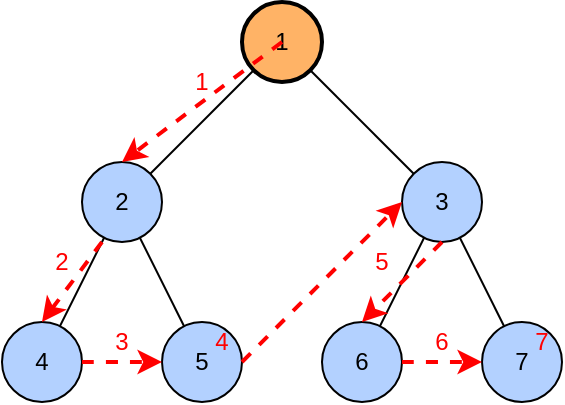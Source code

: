 <mxfile version="24.8.3">
  <diagram name="Page-1" id="yh3LSzfdXJZ1UXKzzY_M">
    <mxGraphModel dx="1434" dy="783" grid="1" gridSize="10" guides="1" tooltips="1" connect="1" arrows="1" fold="1" page="1" pageScale="1" pageWidth="827" pageHeight="1169" math="0" shadow="0">
      <root>
        <mxCell id="0" />
        <mxCell id="1" parent="0" />
        <mxCell id="q2aVDOVyJW9dyp2MJ7Qh-1" value="1" style="ellipse;whiteSpace=wrap;html=1;aspect=fixed;fillColor=#FFB366;strokeWidth=2;" vertex="1" parent="1">
          <mxGeometry x="360" y="80" width="40" height="40" as="geometry" />
        </mxCell>
        <mxCell id="q2aVDOVyJW9dyp2MJ7Qh-2" value="2" style="ellipse;whiteSpace=wrap;html=1;aspect=fixed;fillColor=#B3D1FF;" vertex="1" parent="1">
          <mxGeometry x="280" y="160" width="40" height="40" as="geometry" />
        </mxCell>
        <mxCell id="q2aVDOVyJW9dyp2MJ7Qh-3" value="3" style="ellipse;whiteSpace=wrap;html=1;aspect=fixed;fillColor=#B3D1FF;" vertex="1" parent="1">
          <mxGeometry x="440" y="160" width="40" height="40" as="geometry" />
        </mxCell>
        <mxCell id="q2aVDOVyJW9dyp2MJ7Qh-4" value="4" style="ellipse;whiteSpace=wrap;html=1;aspect=fixed;fillColor=#B3D1FF;" vertex="1" parent="1">
          <mxGeometry x="240" y="240" width="40" height="40" as="geometry" />
        </mxCell>
        <mxCell id="q2aVDOVyJW9dyp2MJ7Qh-5" value="5" style="ellipse;whiteSpace=wrap;html=1;aspect=fixed;fillColor=#B3D1FF;" vertex="1" parent="1">
          <mxGeometry x="320" y="240" width="40" height="40" as="geometry" />
        </mxCell>
        <mxCell id="q2aVDOVyJW9dyp2MJ7Qh-6" value="6" style="ellipse;whiteSpace=wrap;html=1;aspect=fixed;fillColor=#B3D1FF;" vertex="1" parent="1">
          <mxGeometry x="400" y="240" width="40" height="40" as="geometry" />
        </mxCell>
        <mxCell id="q2aVDOVyJW9dyp2MJ7Qh-7" value="7" style="ellipse;whiteSpace=wrap;html=1;aspect=fixed;fillColor=#B3D1FF;" vertex="1" parent="1">
          <mxGeometry x="480" y="240" width="40" height="40" as="geometry" />
        </mxCell>
        <mxCell id="q2aVDOVyJW9dyp2MJ7Qh-8" value="" style="endArrow=none;html=1;rounded=0;" edge="1" parent="1" source="q2aVDOVyJW9dyp2MJ7Qh-1" target="q2aVDOVyJW9dyp2MJ7Qh-2">
          <mxGeometry width="50" height="50" relative="1" as="geometry" />
        </mxCell>
        <mxCell id="q2aVDOVyJW9dyp2MJ7Qh-9" value="" style="endArrow=none;html=1;rounded=0;" edge="1" parent="1" source="q2aVDOVyJW9dyp2MJ7Qh-1" target="q2aVDOVyJW9dyp2MJ7Qh-3">
          <mxGeometry width="50" height="50" relative="1" as="geometry" />
        </mxCell>
        <mxCell id="q2aVDOVyJW9dyp2MJ7Qh-10" value="" style="endArrow=none;html=1;rounded=0;" edge="1" parent="1" source="q2aVDOVyJW9dyp2MJ7Qh-2" target="q2aVDOVyJW9dyp2MJ7Qh-4">
          <mxGeometry width="50" height="50" relative="1" as="geometry" />
        </mxCell>
        <mxCell id="q2aVDOVyJW9dyp2MJ7Qh-11" value="" style="endArrow=none;html=1;rounded=0;" edge="1" parent="1" source="q2aVDOVyJW9dyp2MJ7Qh-2" target="q2aVDOVyJW9dyp2MJ7Qh-5">
          <mxGeometry width="50" height="50" relative="1" as="geometry" />
        </mxCell>
        <mxCell id="q2aVDOVyJW9dyp2MJ7Qh-12" value="" style="endArrow=none;html=1;rounded=0;" edge="1" parent="1" source="q2aVDOVyJW9dyp2MJ7Qh-3" target="q2aVDOVyJW9dyp2MJ7Qh-6">
          <mxGeometry width="50" height="50" relative="1" as="geometry" />
        </mxCell>
        <mxCell id="q2aVDOVyJW9dyp2MJ7Qh-13" value="" style="endArrow=none;html=1;rounded=0;" edge="1" parent="1" source="q2aVDOVyJW9dyp2MJ7Qh-3" target="q2aVDOVyJW9dyp2MJ7Qh-7">
          <mxGeometry width="50" height="50" relative="1" as="geometry" />
        </mxCell>
        <mxCell id="q2aVDOVyJW9dyp2MJ7Qh-14" value="" style="curved=1;endArrow=classic;html=1;rounded=0;dashed=1;strokeColor=#FF0000;strokeWidth=2;" edge="1" parent="1">
          <mxGeometry width="50" height="50" relative="1" as="geometry">
            <mxPoint x="380" y="100" as="sourcePoint" />
            <mxPoint x="300" y="160" as="targetPoint" />
            <Array as="points">
              <mxPoint x="340" y="130" />
            </Array>
          </mxGeometry>
        </mxCell>
        <mxCell id="q2aVDOVyJW9dyp2MJ7Qh-15" value="" style="curved=1;endArrow=classic;html=1;rounded=0;dashed=1;strokeColor=#FF0000;strokeWidth=2;" edge="1" parent="1">
          <mxGeometry width="50" height="50" relative="1" as="geometry">
            <mxPoint x="290" y="200" as="sourcePoint" />
            <mxPoint x="260" y="240" as="targetPoint" />
          </mxGeometry>
        </mxCell>
        <mxCell id="q2aVDOVyJW9dyp2MJ7Qh-16" value="" style="curved=1;endArrow=classic;html=1;rounded=0;dashed=1;strokeColor=#FF0000;strokeWidth=2;" edge="1" parent="1">
          <mxGeometry width="50" height="50" relative="1" as="geometry">
            <mxPoint x="280" y="260" as="sourcePoint" />
            <mxPoint x="320" y="260" as="targetPoint" />
          </mxGeometry>
        </mxCell>
        <mxCell id="q2aVDOVyJW9dyp2MJ7Qh-17" value="" style="curved=1;endArrow=classic;html=1;rounded=0;dashed=1;strokeColor=#FF0000;strokeWidth=2;" edge="1" parent="1">
          <mxGeometry width="50" height="50" relative="1" as="geometry">
            <mxPoint x="360" y="260" as="sourcePoint" />
            <mxPoint x="440" y="180" as="targetPoint" />
            <Array as="points">
              <mxPoint x="400" y="220" />
            </Array>
          </mxGeometry>
        </mxCell>
        <mxCell id="q2aVDOVyJW9dyp2MJ7Qh-18" value="" style="curved=1;endArrow=classic;html=1;rounded=0;dashed=1;strokeColor=#FF0000;strokeWidth=2;" edge="1" parent="1">
          <mxGeometry width="50" height="50" relative="1" as="geometry">
            <mxPoint x="460" y="200" as="sourcePoint" />
            <mxPoint x="420" y="240" as="targetPoint" />
          </mxGeometry>
        </mxCell>
        <mxCell id="q2aVDOVyJW9dyp2MJ7Qh-19" value="" style="curved=1;endArrow=classic;html=1;rounded=0;dashed=1;strokeColor=#FF0000;strokeWidth=2;" edge="1" parent="1">
          <mxGeometry width="50" height="50" relative="1" as="geometry">
            <mxPoint x="440" y="260" as="sourcePoint" />
            <mxPoint x="480" y="260" as="targetPoint" />
          </mxGeometry>
        </mxCell>
        <mxCell id="q2aVDOVyJW9dyp2MJ7Qh-20" value="1" style="text;html=1;strokeColor=none;fillColor=none;align=center;verticalAlign=middle;whiteSpace=wrap;rounded=0;fontColor=#FF0000;" vertex="1" parent="1">
          <mxGeometry x="330" y="110" width="20" height="20" as="geometry" />
        </mxCell>
        <mxCell id="q2aVDOVyJW9dyp2MJ7Qh-21" value="2" style="text;html=1;strokeColor=none;fillColor=none;align=center;verticalAlign=middle;whiteSpace=wrap;rounded=0;fontColor=#FF0000;" vertex="1" parent="1">
          <mxGeometry x="260" y="200" width="20" height="20" as="geometry" />
        </mxCell>
        <mxCell id="q2aVDOVyJW9dyp2MJ7Qh-22" value="3" style="text;html=1;strokeColor=none;fillColor=none;align=center;verticalAlign=middle;whiteSpace=wrap;rounded=0;fontColor=#FF0000;" vertex="1" parent="1">
          <mxGeometry x="290" y="240" width="20" height="20" as="geometry" />
        </mxCell>
        <mxCell id="q2aVDOVyJW9dyp2MJ7Qh-23" value="4" style="text;html=1;strokeColor=none;fillColor=none;align=center;verticalAlign=middle;whiteSpace=wrap;rounded=0;fontColor=#FF0000;" vertex="1" parent="1">
          <mxGeometry x="340" y="240" width="20" height="20" as="geometry" />
        </mxCell>
        <mxCell id="q2aVDOVyJW9dyp2MJ7Qh-24" value="5" style="text;html=1;strokeColor=none;fillColor=none;align=center;verticalAlign=middle;whiteSpace=wrap;rounded=0;fontColor=#FF0000;" vertex="1" parent="1">
          <mxGeometry x="420" y="200" width="20" height="20" as="geometry" />
        </mxCell>
        <mxCell id="q2aVDOVyJW9dyp2MJ7Qh-25" value="6" style="text;html=1;strokeColor=none;fillColor=none;align=center;verticalAlign=middle;whiteSpace=wrap;rounded=0;fontColor=#FF0000;" vertex="1" parent="1">
          <mxGeometry x="450" y="240" width="20" height="20" as="geometry" />
        </mxCell>
        <mxCell id="q2aVDOVyJW9dyp2MJ7Qh-26" value="7" style="text;html=1;strokeColor=none;fillColor=none;align=center;verticalAlign=middle;whiteSpace=wrap;rounded=0;fontColor=#FF0000;" vertex="1" parent="1">
          <mxGeometry x="500" y="240" width="20" height="20" as="geometry" />
        </mxCell>
      </root>
    </mxGraphModel>
  </diagram>
</mxfile>
